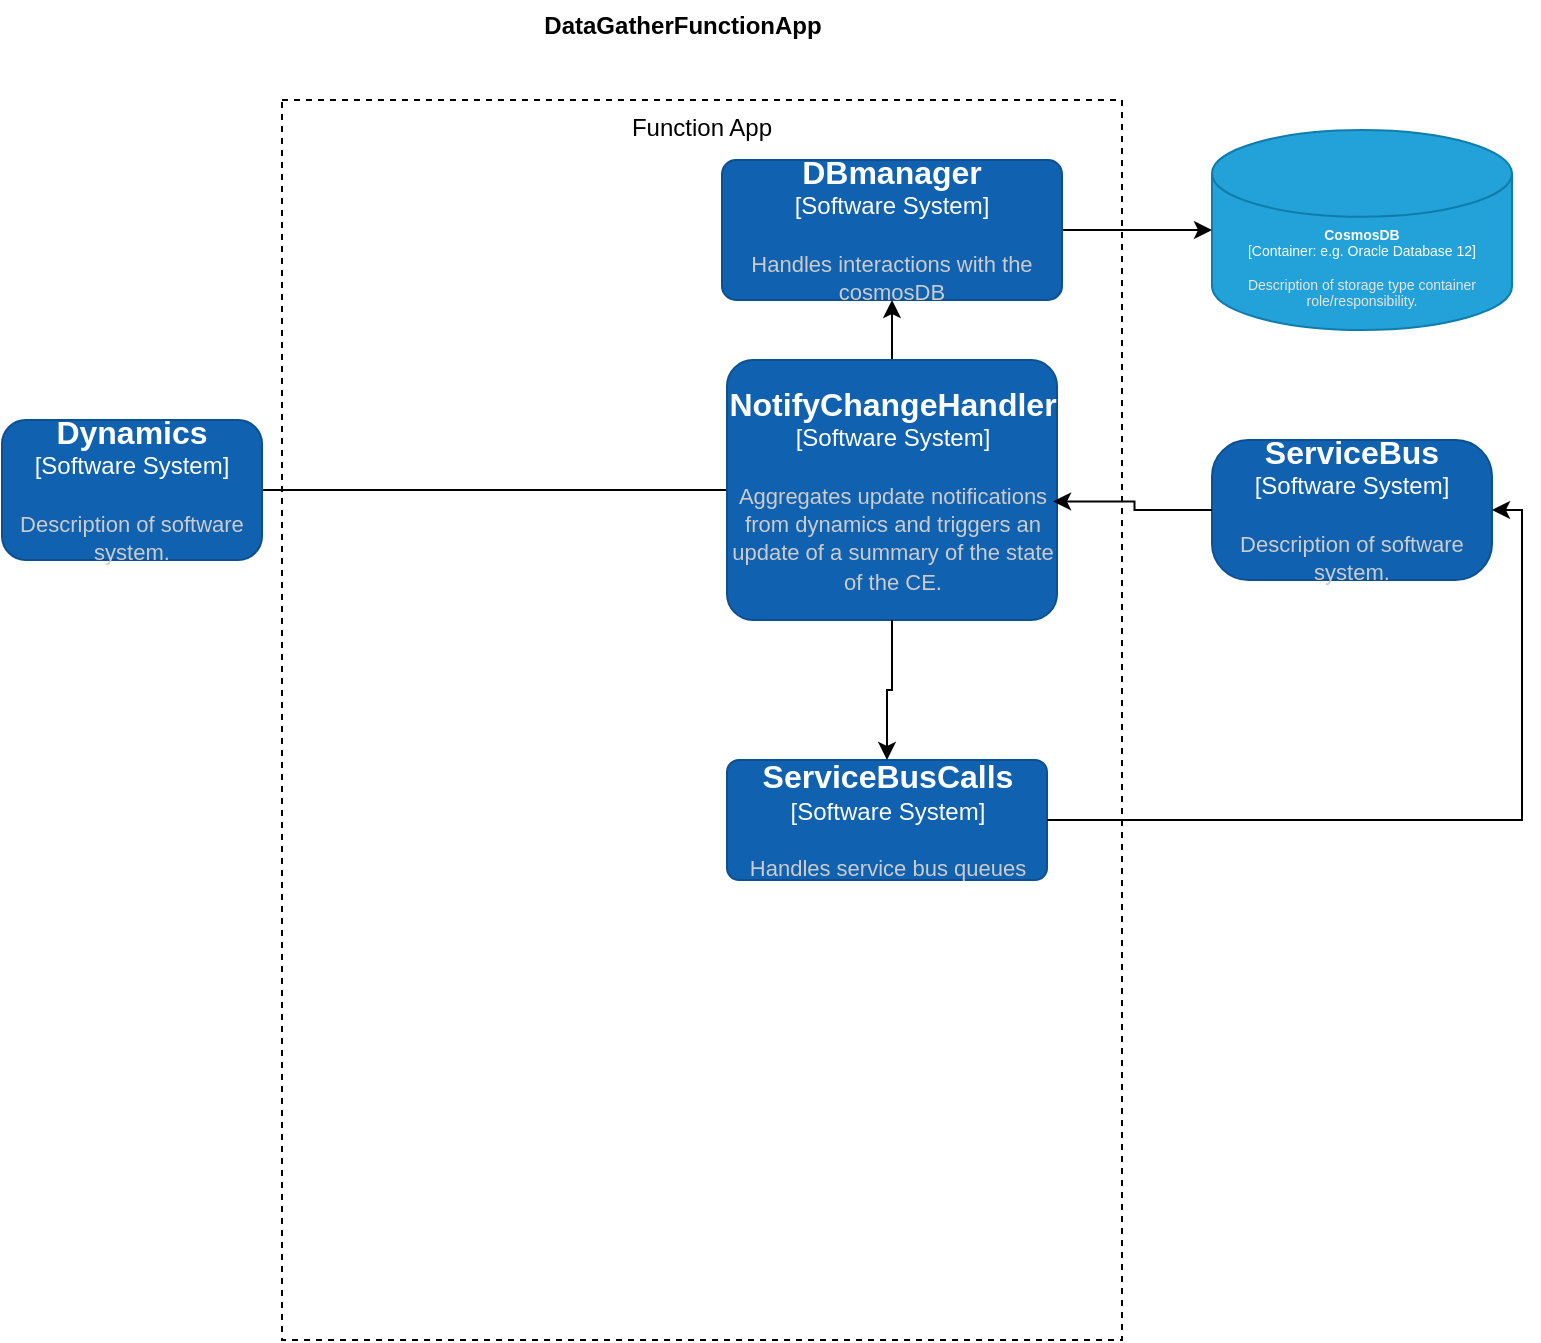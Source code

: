 <mxfile version="24.6.4" type="github">
  <diagram name="Page-1" id="M8YQ2Y3wWnpdGnxM81_x">
    <mxGraphModel dx="989" dy="509" grid="1" gridSize="10" guides="1" tooltips="1" connect="1" arrows="1" fold="1" page="1" pageScale="1" pageWidth="827" pageHeight="1169" math="0" shadow="0">
      <root>
        <mxCell id="0" />
        <mxCell id="1" parent="0" />
        <mxCell id="SHBWaALZ4KcCn02i7CwB-29" value="Function App" style="rounded=0;whiteSpace=wrap;html=1;verticalAlign=top;dashed=1;" vertex="1" parent="1">
          <mxGeometry x="160" y="60" width="420" height="620" as="geometry" />
        </mxCell>
        <mxCell id="SHBWaALZ4KcCn02i7CwB-2" value="DataGatherFunctionApp" style="text;align=center;fontStyle=1;verticalAlign=middle;spacingLeft=3;spacingRight=3;strokeColor=none;rotatable=0;points=[[0,0.5],[1,0.5]];portConstraint=eastwest;html=1;" vertex="1" parent="1">
          <mxGeometry x="320" y="10" width="80" height="26" as="geometry" />
        </mxCell>
        <object placeholders="1" c4Name="CosmosDB" c4Type="Container" c4Technology="e.g. Oracle Database 12" c4Description="Description of storage type container role/responsibility." label="&lt;font style=&quot;font-size: 7px;&quot;&gt;&lt;b style=&quot;font-size: 7px;&quot;&gt;%c4Name%&lt;/b&gt;&lt;/font&gt;&lt;div style=&quot;font-size: 7px;&quot;&gt;[%c4Type%:&amp;nbsp;%c4Technology%]&lt;/div&gt;&lt;br style=&quot;font-size: 7px;&quot;&gt;&lt;div style=&quot;font-size: 7px;&quot;&gt;&lt;font style=&quot;font-size: 7px;&quot;&gt;&lt;font color=&quot;#E6E6E6&quot; style=&quot;font-size: 7px;&quot;&gt;%c4Description%&lt;/font&gt;&lt;/font&gt;&lt;/div&gt;" id="SHBWaALZ4KcCn02i7CwB-31">
          <mxCell style="shape=cylinder3;size=21.69;whiteSpace=wrap;html=1;boundedLbl=1;rounded=0;labelBackgroundColor=none;fillColor=#23A2D9;fontSize=7;fontColor=#ffffff;align=center;strokeColor=#0E7DAD;metaEdit=1;points=[[0.5,0,0],[1,0.25,0],[1,0.5,0],[1,0.75,0],[0.5,1,0],[0,0.75,0],[0,0.5,0],[0,0.25,0]];resizable=1;strokeWidth=1;movable=1;rotatable=1;deletable=1;editable=1;locked=0;connectable=1;" vertex="1" parent="1">
            <mxGeometry x="625" y="75" width="150" height="100" as="geometry" />
          </mxCell>
        </object>
        <object placeholders="1" c4Name="ServiceBus" c4Type="Software System" c4Description="Description of software system." label="&lt;font style=&quot;font-size: 16px&quot;&gt;&lt;b&gt;%c4Name%&lt;/b&gt;&lt;/font&gt;&lt;div&gt;[%c4Type%]&lt;/div&gt;&lt;br&gt;&lt;div&gt;&lt;font style=&quot;font-size: 11px&quot;&gt;&lt;font color=&quot;#cccccc&quot;&gt;%c4Description%&lt;/font&gt;&lt;/div&gt;" id="SHBWaALZ4KcCn02i7CwB-32">
          <mxCell style="rounded=1;whiteSpace=wrap;html=1;labelBackgroundColor=none;fillColor=#1061B0;fontColor=#ffffff;align=center;arcSize=26;strokeColor=#0D5091;metaEdit=1;resizable=1;points=[[0.25,0,0],[0.5,0,0],[0.75,0,0],[1,0.25,0],[1,0.5,0],[1,0.75,0],[0.75,1,0],[0.5,1,0],[0.25,1,0],[0,0.75,0],[0,0.5,0],[0,0.25,0]];resizeWidth=1;resizeHeight=1;" vertex="1" parent="1">
            <mxGeometry x="625" y="230" width="140" height="70" as="geometry" />
          </mxCell>
        </object>
        <mxCell id="SHBWaALZ4KcCn02i7CwB-36" style="edgeStyle=orthogonalEdgeStyle;rounded=0;orthogonalLoop=1;jettySize=auto;html=1;" edge="1" parent="1" source="SHBWaALZ4KcCn02i7CwB-33" target="SHBWaALZ4KcCn02i7CwB-31">
          <mxGeometry relative="1" as="geometry" />
        </mxCell>
        <object placeholders="1" c4Name="DBmanager" c4Type="Software System" c4Description="Handles interactions with the cosmosDB" label="&lt;font style=&quot;font-size: 16px&quot;&gt;&lt;b&gt;%c4Name%&lt;/b&gt;&lt;/font&gt;&lt;div&gt;[%c4Type%]&lt;/div&gt;&lt;br&gt;&lt;div&gt;&lt;font style=&quot;font-size: 11px&quot;&gt;&lt;font color=&quot;#cccccc&quot;&gt;%c4Description%&lt;/font&gt;&lt;/div&gt;" id="SHBWaALZ4KcCn02i7CwB-33">
          <mxCell style="rounded=1;whiteSpace=wrap;html=1;labelBackgroundColor=none;fillColor=#1061B0;fontColor=#ffffff;align=center;arcSize=10;strokeColor=#0D5091;metaEdit=1;resizable=1;points=[[0.25,0,0],[0.5,0,0],[0.75,0,0],[1,0.25,0],[1,0.5,0],[1,0.75,0],[0.75,1,0],[0.5,1,0],[0.25,1,0],[0,0.75,0],[0,0.5,0],[0,0.25,0]];autosize=0;" vertex="1" parent="1">
            <mxGeometry x="380" y="90" width="170" height="70" as="geometry" />
          </mxCell>
        </object>
        <mxCell id="SHBWaALZ4KcCn02i7CwB-43" style="edgeStyle=orthogonalEdgeStyle;rounded=0;orthogonalLoop=1;jettySize=auto;html=1;" edge="1" parent="1" source="SHBWaALZ4KcCn02i7CwB-34">
          <mxGeometry relative="1" as="geometry">
            <mxPoint x="80" y="255" as="targetPoint" />
          </mxGeometry>
        </mxCell>
        <mxCell id="SHBWaALZ4KcCn02i7CwB-44" style="edgeStyle=orthogonalEdgeStyle;rounded=0;orthogonalLoop=1;jettySize=auto;html=1;" edge="1" parent="1" source="SHBWaALZ4KcCn02i7CwB-34" target="SHBWaALZ4KcCn02i7CwB-33">
          <mxGeometry relative="1" as="geometry" />
        </mxCell>
        <object placeholders="1" c4Name="NotifyChangeHandler" c4Type="Software System" c4Description="Aggregates update notifications from dynamics and triggers an update of a summary of the state of the CE." label="&lt;font style=&quot;font-size: 16px&quot;&gt;&lt;b&gt;%c4Name%&lt;/b&gt;&lt;/font&gt;&lt;div&gt;[%c4Type%]&lt;/div&gt;&lt;br&gt;&lt;div&gt;&lt;font style=&quot;font-size: 11px&quot;&gt;&lt;font color=&quot;#cccccc&quot;&gt;%c4Description%&lt;/font&gt;&lt;/div&gt;" id="SHBWaALZ4KcCn02i7CwB-34">
          <mxCell style="rounded=1;whiteSpace=wrap;html=1;labelBackgroundColor=none;fillColor=#1061B0;fontColor=#ffffff;align=center;arcSize=10;strokeColor=#0D5091;metaEdit=1;resizable=1;points=[[0.25,0,0],[0.5,0,0],[0.75,0,0],[1,0.25,0],[1,0.5,0],[1,0.75,0],[0.75,1,0],[0.5,1,0],[0.25,1,0],[0,0.75,0],[0,0.5,0],[0,0.25,0]];autosize=0;" vertex="1" parent="1">
            <mxGeometry x="382.5" y="190" width="165" height="130" as="geometry" />
          </mxCell>
        </object>
        <object placeholders="1" c4Name="ServiceBusCalls" c4Type="Software System" c4Description="Handles service bus queues" label="&lt;font style=&quot;font-size: 16px&quot;&gt;&lt;b&gt;%c4Name%&lt;/b&gt;&lt;/font&gt;&lt;div&gt;[%c4Type%]&lt;/div&gt;&lt;br&gt;&lt;div&gt;&lt;font style=&quot;font-size: 11px&quot;&gt;&lt;font color=&quot;#cccccc&quot;&gt;%c4Description%&lt;/font&gt;&lt;/div&gt;" id="SHBWaALZ4KcCn02i7CwB-35">
          <mxCell style="rounded=1;whiteSpace=wrap;html=1;labelBackgroundColor=none;fillColor=#1061B0;fontColor=#ffffff;align=center;arcSize=10;strokeColor=#0D5091;metaEdit=1;resizable=1;points=[[0.25,0,0],[0.5,0,0],[0.75,0,0],[1,0.25,0],[1,0.5,0],[1,0.75,0],[0.75,1,0],[0.5,1,0],[0.25,1,0],[0,0.75,0],[0,0.5,0],[0,0.25,0]];autosize=0;" vertex="1" parent="1">
            <mxGeometry x="382.5" y="390" width="160" height="60" as="geometry" />
          </mxCell>
        </object>
        <mxCell id="SHBWaALZ4KcCn02i7CwB-37" style="edgeStyle=orthogonalEdgeStyle;rounded=0;orthogonalLoop=1;jettySize=auto;html=1;entryX=1;entryY=0.5;entryDx=0;entryDy=0;entryPerimeter=0;" edge="1" parent="1" source="SHBWaALZ4KcCn02i7CwB-35" target="SHBWaALZ4KcCn02i7CwB-32">
          <mxGeometry relative="1" as="geometry">
            <Array as="points">
              <mxPoint x="780" y="420" />
              <mxPoint x="780" y="265" />
            </Array>
          </mxGeometry>
        </mxCell>
        <mxCell id="SHBWaALZ4KcCn02i7CwB-45" style="edgeStyle=orthogonalEdgeStyle;rounded=0;orthogonalLoop=1;jettySize=auto;html=1;entryX=0.988;entryY=0.544;entryDx=0;entryDy=0;entryPerimeter=0;" edge="1" parent="1" source="SHBWaALZ4KcCn02i7CwB-32" target="SHBWaALZ4KcCn02i7CwB-34">
          <mxGeometry relative="1" as="geometry" />
        </mxCell>
        <mxCell id="SHBWaALZ4KcCn02i7CwB-48" style="edgeStyle=orthogonalEdgeStyle;rounded=0;orthogonalLoop=1;jettySize=auto;html=1;entryX=0.5;entryY=0;entryDx=0;entryDy=0;entryPerimeter=0;" edge="1" parent="1" source="SHBWaALZ4KcCn02i7CwB-34" target="SHBWaALZ4KcCn02i7CwB-35">
          <mxGeometry relative="1" as="geometry" />
        </mxCell>
        <object placeholders="1" c4Name="Dynamics" c4Type="Software System" c4Description="Description of software system." label="&lt;font style=&quot;font-size: 16px&quot;&gt;&lt;b&gt;%c4Name%&lt;/b&gt;&lt;/font&gt;&lt;div&gt;[%c4Type%]&lt;/div&gt;&lt;br&gt;&lt;div&gt;&lt;font style=&quot;font-size: 11px&quot;&gt;&lt;font color=&quot;#cccccc&quot;&gt;%c4Description%&lt;/font&gt;&lt;/div&gt;" id="SHBWaALZ4KcCn02i7CwB-50">
          <mxCell style="rounded=1;whiteSpace=wrap;html=1;labelBackgroundColor=none;fillColor=#1061B0;fontColor=#ffffff;align=center;arcSize=17;strokeColor=#0D5091;metaEdit=1;resizable=1;points=[[0.25,0,0],[0.5,0,0],[0.75,0,0],[1,0.25,0],[1,0.5,0],[1,0.75,0],[0.75,1,0],[0.5,1,0],[0.25,1,0],[0,0.75,0],[0,0.5,0],[0,0.25,0]];" vertex="1" parent="1">
            <mxGeometry x="20" y="220" width="130" height="70" as="geometry" />
          </mxCell>
        </object>
      </root>
    </mxGraphModel>
  </diagram>
</mxfile>
